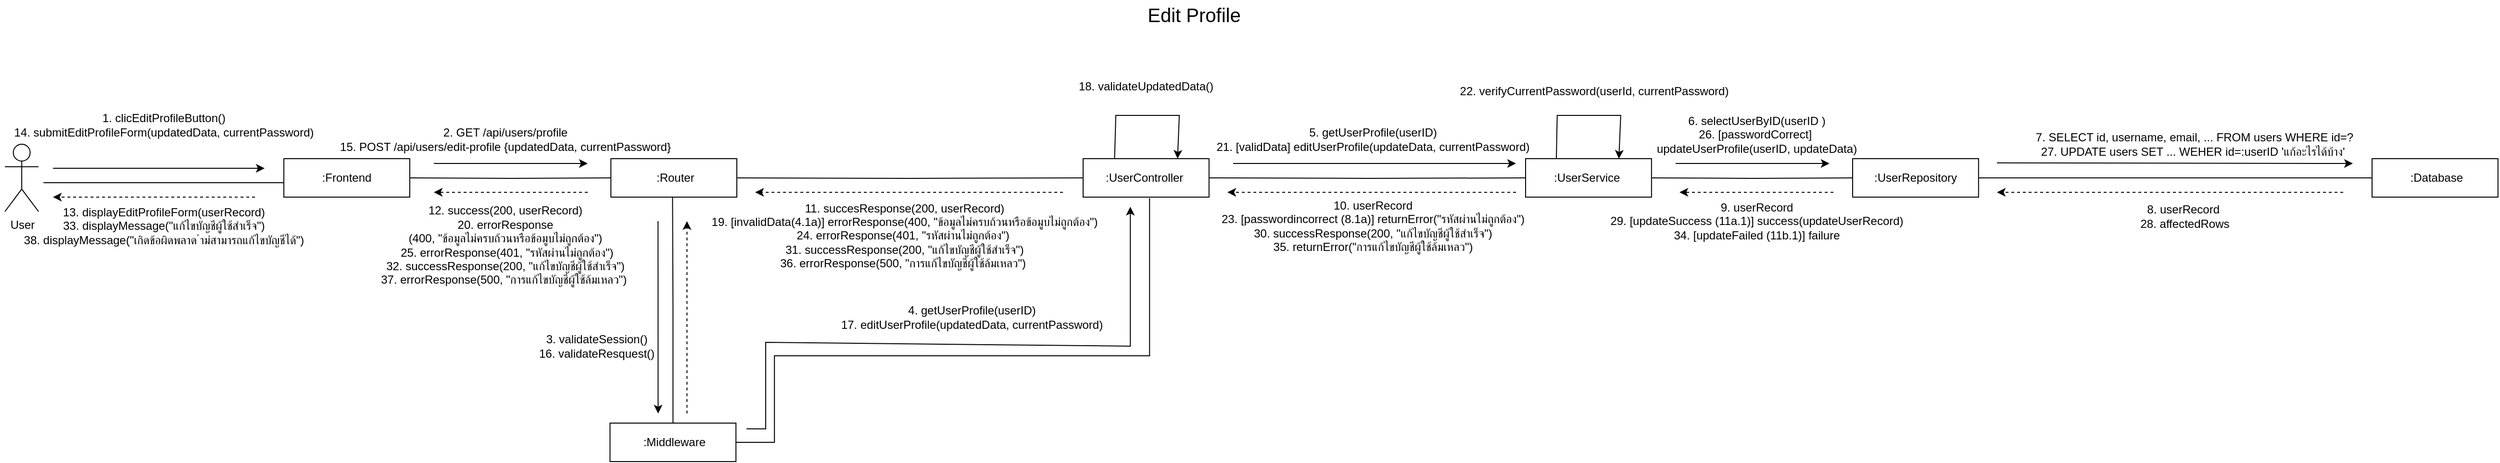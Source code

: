 <mxfile version="20.5.3" type="embed"><diagram id="23iRSUPoRavnBvh4doch" name="Page-1"><mxGraphModel dx="226" dy="604" grid="1" gridSize="10" guides="1" tooltips="1" connect="1" arrows="1" fold="1" page="1" pageScale="1" pageWidth="827" pageHeight="1169" math="0" shadow="0"><root><mxCell id="0"/><mxCell id="1" parent="0"/><mxCell id="54" style="edgeStyle=orthogonalEdgeStyle;rounded=0;orthogonalLoop=1;jettySize=auto;html=1;entryX=0;entryY=0.5;entryDx=0;entryDy=0;endArrow=none;startFill=0;" edge="1" parent="1"><mxGeometry relative="1" as="geometry"><mxPoint x="748.09" y="1050" as="sourcePoint"/><mxPoint x="998.09" y="1050" as="targetPoint"/></mxGeometry></mxCell><mxCell id="55" value="User" style="shape=umlActor;verticalLabelPosition=bottom;verticalAlign=top;html=1;outlineConnect=0;" vertex="1" parent="1"><mxGeometry x="708.09" y="1010" width="35" height="70" as="geometry"/></mxCell><mxCell id="56" value=":Frontend" style="rounded=0;whiteSpace=wrap;html=1;" vertex="1" parent="1"><mxGeometry x="998.09" y="1025" width="130.91" height="40" as="geometry"/></mxCell><mxCell id="57" value="" style="endArrow=classic;html=1;rounded=0;" edge="1" parent="1"><mxGeometry width="50" height="50" relative="1" as="geometry"><mxPoint x="758.09" y="1035" as="sourcePoint"/><mxPoint x="978.09" y="1035" as="targetPoint"/></mxGeometry></mxCell><mxCell id="58" value="" style="endArrow=classic;html=1;rounded=0;dashed=1;" edge="1" parent="1"><mxGeometry width="50" height="50" relative="1" as="geometry"><mxPoint x="968.09" y="1065" as="sourcePoint"/><mxPoint x="758.09" y="1065" as="targetPoint"/></mxGeometry></mxCell><mxCell id="59" value="&amp;nbsp;:Router" style="rounded=0;whiteSpace=wrap;html=1;" vertex="1" parent="1"><mxGeometry x="1338.09" y="1025" width="130.91" height="40" as="geometry"/></mxCell><mxCell id="60" style="edgeStyle=orthogonalEdgeStyle;rounded=0;orthogonalLoop=1;jettySize=auto;html=1;entryX=0;entryY=0.5;entryDx=0;entryDy=0;endArrow=none;startFill=0;" edge="1" parent="1" target="59"><mxGeometry relative="1" as="geometry"><mxPoint x="1129.0" y="1045" as="sourcePoint"/><mxPoint x="1334.0" y="1045" as="targetPoint"/></mxGeometry></mxCell><mxCell id="61" value="" style="endArrow=classic;html=1;rounded=0;" edge="1" parent="1"><mxGeometry width="50" height="50" relative="1" as="geometry"><mxPoint x="1154.0" y="1030" as="sourcePoint"/><mxPoint x="1314.0" y="1030" as="targetPoint"/></mxGeometry></mxCell><mxCell id="62" value="&amp;nbsp;" style="text;whiteSpace=wrap;html=1;" vertex="1" parent="1"><mxGeometry x="1238.09" y="1010" width="40" height="40" as="geometry"/></mxCell><mxCell id="63" value=":UserController&amp;nbsp;" style="rounded=0;whiteSpace=wrap;html=1;" vertex="1" parent="1"><mxGeometry x="1829.0" y="1025" width="130.91" height="40" as="geometry"/></mxCell><mxCell id="64" style="edgeStyle=orthogonalEdgeStyle;rounded=0;orthogonalLoop=1;jettySize=auto;html=1;entryX=0;entryY=0.5;entryDx=0;entryDy=0;endArrow=none;startFill=0;" edge="1" parent="1" target="63"><mxGeometry relative="1" as="geometry"><mxPoint x="1469.0" y="1045" as="sourcePoint"/><mxPoint x="1674.0" y="1045" as="targetPoint"/></mxGeometry></mxCell><mxCell id="65" value="" style="endArrow=classic;html=1;rounded=0;dashed=1;" edge="1" parent="1"><mxGeometry width="50" height="50" relative="1" as="geometry"><mxPoint x="1808.09" y="1060" as="sourcePoint"/><mxPoint x="1488.09" y="1060" as="targetPoint"/></mxGeometry></mxCell><mxCell id="66" value=":UserService&amp;nbsp;" style="rounded=0;whiteSpace=wrap;html=1;" vertex="1" parent="1"><mxGeometry x="2289.0" y="1025" width="130.91" height="40" as="geometry"/></mxCell><mxCell id="67" style="edgeStyle=orthogonalEdgeStyle;rounded=0;orthogonalLoop=1;jettySize=auto;html=1;entryX=0;entryY=0.5;entryDx=0;entryDy=0;endArrow=none;startFill=0;" edge="1" parent="1" target="66"><mxGeometry relative="1" as="geometry"><mxPoint x="1959.91" y="1045" as="sourcePoint"/><mxPoint x="2164.91" y="1045" as="targetPoint"/></mxGeometry></mxCell><mxCell id="68" value="" style="endArrow=classic;html=1;rounded=0;" edge="1" parent="1"><mxGeometry width="50" height="50" relative="1" as="geometry"><mxPoint x="1984.91" y="1030" as="sourcePoint"/><mxPoint x="2279.0" y="1030" as="targetPoint"/></mxGeometry></mxCell><mxCell id="69" value="" style="endArrow=classic;html=1;rounded=0;dashed=1;" edge="1" parent="1"><mxGeometry width="50" height="50" relative="1" as="geometry"><mxPoint x="2279.0" y="1060" as="sourcePoint"/><mxPoint x="1979" y="1060" as="targetPoint"/></mxGeometry></mxCell><mxCell id="70" style="edgeStyle=orthogonalEdgeStyle;rounded=0;orthogonalLoop=1;jettySize=auto;html=1;endArrow=none;startFill=0;" edge="1" parent="1" source="71" target="76"><mxGeometry relative="1" as="geometry"/></mxCell><mxCell id="71" value=":UserRepository" style="rounded=0;whiteSpace=wrap;html=1;" vertex="1" parent="1"><mxGeometry x="2629.0" y="1025" width="130.91" height="40" as="geometry"/></mxCell><mxCell id="72" style="edgeStyle=orthogonalEdgeStyle;rounded=0;orthogonalLoop=1;jettySize=auto;html=1;entryX=0;entryY=0.5;entryDx=0;entryDy=0;endArrow=none;startFill=0;" edge="1" parent="1" target="71"><mxGeometry relative="1" as="geometry"><mxPoint x="2419.91" y="1045" as="sourcePoint"/><mxPoint x="2624.91" y="1045" as="targetPoint"/></mxGeometry></mxCell><mxCell id="73" value="" style="endArrow=classic;html=1;rounded=0;" edge="1" parent="1"><mxGeometry width="50" height="50" relative="1" as="geometry"><mxPoint x="2444.91" y="1030" as="sourcePoint"/><mxPoint x="2604.91" y="1030" as="targetPoint"/></mxGeometry></mxCell><mxCell id="74" value="" style="endArrow=classic;html=1;rounded=0;dashed=1;" edge="1" parent="1"><mxGeometry width="50" height="50" relative="1" as="geometry"><mxPoint x="2609.0" y="1060" as="sourcePoint"/><mxPoint x="2449.0" y="1060" as="targetPoint"/></mxGeometry></mxCell><mxCell id="75" value="2. GET /api/users/profile&lt;div&gt;15. POST /api/users/edit-profile {updatedData, currentPassword}&lt;/div&gt;" style="text;html=1;align=center;verticalAlign=middle;resizable=0;points=[];autosize=1;strokeColor=none;fillColor=none;" vertex="1" parent="1"><mxGeometry x="1043.09" y="985" width="370" height="40" as="geometry"/></mxCell><mxCell id="76" value="&amp;nbsp;:Database" style="rounded=0;whiteSpace=wrap;html=1;" vertex="1" parent="1"><mxGeometry x="3169.0" y="1025" width="130.91" height="40" as="geometry"/></mxCell><mxCell id="77" value="Edit Profile" style="text;html=1;align=center;verticalAlign=middle;whiteSpace=wrap;rounded=0;fontSize=20;" vertex="1" parent="1"><mxGeometry x="1771.82" y="860" width="345" height="30" as="geometry"/></mxCell><mxCell id="78" value="1. clicEditProfileButton()&lt;div&gt;14. submitEditProfileForm(updatedData, currentPassword)&lt;/div&gt;" style="text;html=1;align=center;verticalAlign=middle;resizable=0;points=[];autosize=1;strokeColor=none;fillColor=none;" vertex="1" parent="1"><mxGeometry x="708.09" y="970" width="330" height="40" as="geometry"/></mxCell><mxCell id="79" value="" style="endArrow=classic;html=1;rounded=0;dashed=1;" edge="1" parent="1"><mxGeometry width="50" height="50" relative="1" as="geometry"><mxPoint x="1314.0" y="1060" as="sourcePoint"/><mxPoint x="1154.0" y="1060" as="targetPoint"/></mxGeometry></mxCell><mxCell id="80" value="" style="endArrow=classic;html=1;rounded=0;" edge="1" parent="1"><mxGeometry width="50" height="50" relative="1" as="geometry"><mxPoint x="2779.0" y="1029.38" as="sourcePoint"/><mxPoint x="3149.0" y="1030" as="targetPoint"/></mxGeometry></mxCell><mxCell id="81" value="" style="endArrow=classic;html=1;rounded=0;dashed=1;" edge="1" parent="1"><mxGeometry width="50" height="50" relative="1" as="geometry"><mxPoint x="3139.0" y="1060" as="sourcePoint"/><mxPoint x="2779.0" y="1060" as="targetPoint"/></mxGeometry></mxCell><mxCell id="82" value="&amp;nbsp;" style="text;html=1;align=center;verticalAlign=middle;resizable=0;points=[];autosize=1;strokeColor=none;fillColor=none;" vertex="1" parent="1"><mxGeometry x="1568.09" y="1075" width="30" height="30" as="geometry"/></mxCell><mxCell id="83" value="12. success(200, userRecord)&lt;div&gt;20. errorResponse&lt;/div&gt;&lt;div&gt;(400, &quot;ข้อมูลไม่ครบถ้วนหรือข้อมูบไม่ถูกต้อง&quot;)&lt;/div&gt;&lt;div&gt;&amp;nbsp;25. errorResponse(401, &quot;รหัสผ่านไม่ถูกต้อง&quot;)&lt;/div&gt;&lt;div&gt;32.&lt;span style=&quot;background-color: transparent; color: light-dark(rgb(0, 0, 0), rgb(255, 255, 255));&quot;&gt;&amp;nbsp;successResponse(200, &quot;แก้ไขบัญชีผู้ใช้สำเร็จ&quot;)&lt;/span&gt;&lt;/div&gt;&lt;div&gt;&lt;span style=&quot;background-color: transparent; color: light-dark(rgb(0, 0, 0), rgb(255, 255, 255));&quot;&gt;37.&lt;/span&gt;&lt;span style=&quot;background-color: transparent; color: light-dark(rgb(0, 0, 0), rgb(255, 255, 255));&quot;&gt;&amp;nbsp;errorResponse(500, &quot;การแก้ไขบัญชีผู้ใช้ล้มเหลว&quot;)&lt;/span&gt;&lt;span style=&quot;background-color: transparent; color: light-dark(rgb(0, 0, 0), rgb(255, 255, 255));&quot;&gt;&amp;nbsp;&lt;/span&gt;&lt;/div&gt;" style="text;html=1;align=center;verticalAlign=middle;resizable=0;points=[];autosize=1;strokeColor=none;fillColor=none;" vertex="1" parent="1"><mxGeometry x="1078.09" y="1065" width="300" height="100" as="geometry"/></mxCell><mxCell id="84" value="13. displayEditProfileForm(userRecord)&lt;div&gt;33. displayMessage(&quot;แก้ไขบัญชีผู้ใช้สำเร็จ&quot;)&lt;/div&gt;&lt;div&gt;38. displayMessage(&quot;เกิดข้อผิดพลาด ำม่สามารถแก้ไขบัญชีได้&quot;)&lt;/div&gt;" style="text;html=1;align=center;verticalAlign=middle;resizable=0;points=[];autosize=1;strokeColor=none;fillColor=none;" vertex="1" parent="1"><mxGeometry x="703.09" y="1065" width="340" height="60" as="geometry"/></mxCell><mxCell id="85" style="edgeStyle=orthogonalEdgeStyle;rounded=0;orthogonalLoop=1;jettySize=auto;html=1;entryX=0.5;entryY=1;entryDx=0;entryDy=0;endArrow=none;startFill=0;" edge="1" parent="1" source="86"><mxGeometry relative="1" as="geometry"><mxPoint x="1402.18" y="1065" as="targetPoint"/></mxGeometry></mxCell><mxCell id="86" value="&amp;nbsp;:Middleware" style="rounded=0;whiteSpace=wrap;html=1;" vertex="1" parent="1"><mxGeometry x="1337.18" y="1300" width="130.91" height="40" as="geometry"/></mxCell><mxCell id="87" value="" style="endArrow=classic;html=1;rounded=0;" edge="1" parent="1"><mxGeometry width="50" height="50" relative="1" as="geometry"><mxPoint x="1387.09" y="1090" as="sourcePoint"/><mxPoint x="1387.18" y="1290" as="targetPoint"/></mxGeometry></mxCell><mxCell id="88" value="" style="endArrow=classic;html=1;rounded=0;dashed=1;" edge="1" parent="1"><mxGeometry width="50" height="50" relative="1" as="geometry"><mxPoint x="1417.18" y="1290" as="sourcePoint"/><mxPoint x="1417.18" y="1090" as="targetPoint"/></mxGeometry></mxCell><mxCell id="89" value="3. validateSession()&lt;div&gt;16. validateResquest()&lt;/div&gt;" style="text;html=1;align=center;verticalAlign=middle;resizable=0;points=[];autosize=1;strokeColor=none;fillColor=none;" vertex="1" parent="1"><mxGeometry x="1253.09" y="1200" width="140" height="40" as="geometry"/></mxCell><mxCell id="90" value="" style="endArrow=classic;html=1;rounded=0;exitX=0.25;exitY=0;exitDx=0;exitDy=0;entryX=0.75;entryY=0;entryDx=0;entryDy=0;" edge="1" parent="1" source="63" target="63"><mxGeometry width="50" height="50" relative="1" as="geometry"><mxPoint x="1829.0" y="1000" as="sourcePoint"/><mxPoint x="1959" y="980" as="targetPoint"/><Array as="points"><mxPoint x="1862.74" y="990"/><mxPoint x="1863" y="980"/><mxPoint x="1929" y="980"/></Array></mxGeometry></mxCell><mxCell id="91" value="18. validateUpdatedData()" style="text;html=1;align=center;verticalAlign=middle;resizable=0;points=[];autosize=1;strokeColor=none;fillColor=none;" vertex="1" parent="1"><mxGeometry x="1814.46" y="935" width="160" height="30" as="geometry"/></mxCell><mxCell id="92" value="11. succesResponse(200, userRecord)&lt;div&gt;19. [invalidData(4.1a)] errorResponse(400, &quot;ข้อมูลไม่ครบถ้วนหรือข้อมูบไม่ถูกต้อง&quot;)&lt;/div&gt;&lt;div&gt;&amp;nbsp;24. errorResponse(401, &quot;รหัสผ่านไม่ถูกต้อง&quot;)&amp;nbsp;&amp;nbsp;&lt;/div&gt;&lt;div&gt;31&lt;span style=&quot;background-color: transparent; color: light-dark(rgb(0, 0, 0), rgb(255, 255, 255));&quot;&gt;. successResponse(200, &quot;แก้ไขบัญชีผู้ใช้สำเร็จ&quot;)&lt;/span&gt;&lt;/div&gt;&lt;div&gt;&lt;span style=&quot;background-color: transparent; color: light-dark(rgb(0, 0, 0), rgb(255, 255, 255));&quot;&gt;36&lt;/span&gt;&lt;span style=&quot;background-color: transparent; color: light-dark(rgb(0, 0, 0), rgb(255, 255, 255));&quot;&gt;. errorResponse(500, &quot;การแก้ไขบัญชีผู้ใช้ล้มเหลว&quot;)&lt;/span&gt;&lt;span style=&quot;background-color: transparent; color: light-dark(rgb(0, 0, 0), rgb(255, 255, 255));&quot;&gt;&amp;nbsp;&lt;/span&gt;&lt;/div&gt;" style="text;html=1;align=center;verticalAlign=middle;resizable=0;points=[];autosize=1;strokeColor=none;fillColor=none;" vertex="1" parent="1"><mxGeometry x="1418.09" y="1060" width="450" height="90" as="geometry"/></mxCell><mxCell id="93" style="edgeStyle=orthogonalEdgeStyle;rounded=0;orthogonalLoop=1;jettySize=auto;html=1;endArrow=none;startFill=0;exitX=1;exitY=0.5;exitDx=0;exitDy=0;" edge="1" parent="1" source="86"><mxGeometry relative="1" as="geometry"><mxPoint x="1898.09" y="1066" as="targetPoint"/><mxPoint x="1573.3" y="1355" as="sourcePoint"/><Array as="points"><mxPoint x="1508.09" y="1320"/><mxPoint x="1508.09" y="1230"/><mxPoint x="1898.09" y="1230"/><mxPoint x="1898.09" y="1066"/></Array></mxGeometry></mxCell><mxCell id="94" value="4. getUserProfile(userID)&lt;div&gt;17. editUserProfile(updatedData, currentPassword)&lt;/div&gt;" style="text;html=1;align=center;verticalAlign=middle;resizable=0;points=[];autosize=1;strokeColor=none;fillColor=none;" vertex="1" parent="1"><mxGeometry x="1563.09" y="1170" width="300" height="40" as="geometry"/></mxCell><mxCell id="95" value="&amp;nbsp;" style="text;html=1;align=center;verticalAlign=middle;resizable=0;points=[];autosize=1;strokeColor=none;fillColor=none;" vertex="1" parent="1"><mxGeometry x="2114.91" y="990" width="30" height="30" as="geometry"/></mxCell><mxCell id="96" value="6. selectUserByID(userID )&lt;div&gt;26. [passwordCorrect]&amp;nbsp;&lt;/div&gt;&lt;div&gt;&lt;span style=&quot;background-color: transparent; color: light-dark(rgb(0, 0, 0), rgb(255, 255, 255));&quot;&gt;updateUserProfile(userID, updateData)&lt;/span&gt;&lt;/div&gt;" style="text;html=1;align=center;verticalAlign=middle;resizable=0;points=[];autosize=1;strokeColor=none;fillColor=none;" vertex="1" parent="1"><mxGeometry x="2414.0" y="970" width="230" height="60" as="geometry"/></mxCell><mxCell id="97" value="7. SELECT id, username, email, ... FROM users WHERE id=?&lt;div&gt;27. UPDATE users SET ... WEHER id=:userID 'แก้อะไรได้บ้าง'&amp;nbsp;&lt;/div&gt;" style="text;html=1;align=center;verticalAlign=middle;resizable=0;points=[];autosize=1;strokeColor=none;fillColor=none;" vertex="1" parent="1"><mxGeometry x="2809.0" y="990" width="350" height="40" as="geometry"/></mxCell><mxCell id="98" value="8. userRecord&amp;nbsp;&lt;div&gt;28. affectedRows&lt;/div&gt;" style="text;html=1;align=center;verticalAlign=middle;resizable=0;points=[];autosize=1;strokeColor=none;fillColor=none;" vertex="1" parent="1"><mxGeometry x="2914.0" y="1065" width="120" height="40" as="geometry"/></mxCell><mxCell id="99" value="9. userRecord&lt;div&gt;29. [updateSuccess (11a.1)] success(updateUserRecord)&lt;/div&gt;&lt;div&gt;34. [updateFailed (11b.1)] failure&lt;/div&gt;" style="text;html=1;align=center;verticalAlign=middle;resizable=0;points=[];autosize=1;strokeColor=none;fillColor=none;" vertex="1" parent="1"><mxGeometry x="2364.0" y="1060" width="330" height="60" as="geometry"/></mxCell><mxCell id="100" value="10. userRecord&lt;div&gt;23. [passwordincorrect (8.1a)] returnError(&quot;รหัสผ่านไม่ถูกต้อง&quot;)&lt;/div&gt;&lt;div&gt;30. successResponse(200, &quot;แก้ไขบัญชีผู้ใช้สำเร็จ&quot;)&lt;/div&gt;&lt;div&gt;35. returnError(&quot;การแก้ไขบัญชีผู้ใช้ล้มเหลว&quot;)&lt;/div&gt;" style="text;html=1;align=center;verticalAlign=middle;resizable=0;points=[];autosize=1;strokeColor=none;fillColor=none;" vertex="1" parent="1"><mxGeometry x="1954.91" y="1060" width="350" height="70" as="geometry"/></mxCell><mxCell id="101" value="5. getUserProfile(userID)&lt;div&gt;21. [validData] editUserProfile(updateData, currentPassword)&lt;/div&gt;" style="text;html=1;align=center;verticalAlign=middle;resizable=0;points=[];autosize=1;strokeColor=none;fillColor=none;" vertex="1" parent="1"><mxGeometry x="1954.91" y="985" width="350" height="40" as="geometry"/></mxCell><mxCell id="102" value="" style="endArrow=classic;html=1;rounded=0;" edge="1" parent="1"><mxGeometry width="50" height="50" relative="1" as="geometry"><mxPoint x="1479.0" y="1306" as="sourcePoint"/><mxPoint x="1878.09" y="1075" as="targetPoint"/><Array as="points"><mxPoint x="1499.0" y="1306"/><mxPoint x="1499.0" y="1216"/><mxPoint x="1878.09" y="1220"/><mxPoint x="1878.09" y="1140"/></Array></mxGeometry></mxCell><mxCell id="103" value="" style="endArrow=classic;html=1;rounded=0;exitX=0.25;exitY=0;exitDx=0;exitDy=0;entryX=0.75;entryY=0;entryDx=0;entryDy=0;" edge="1" parent="1"><mxGeometry width="50" height="50" relative="1" as="geometry"><mxPoint x="2321.0" y="1025" as="sourcePoint"/><mxPoint x="2386.0" y="1025" as="targetPoint"/><Array as="points"><mxPoint x="2321.65" y="990"/><mxPoint x="2321.91" y="980"/><mxPoint x="2387.91" y="980"/></Array></mxGeometry></mxCell><mxCell id="104" value="22. verifyCurrentPassword(userId, currentPassword)" style="text;html=1;align=center;verticalAlign=middle;resizable=0;points=[];autosize=1;strokeColor=none;fillColor=none;" vertex="1" parent="1"><mxGeometry x="2209.91" y="940" width="300" height="30" as="geometry"/></mxCell></root></mxGraphModel></diagram></mxfile>